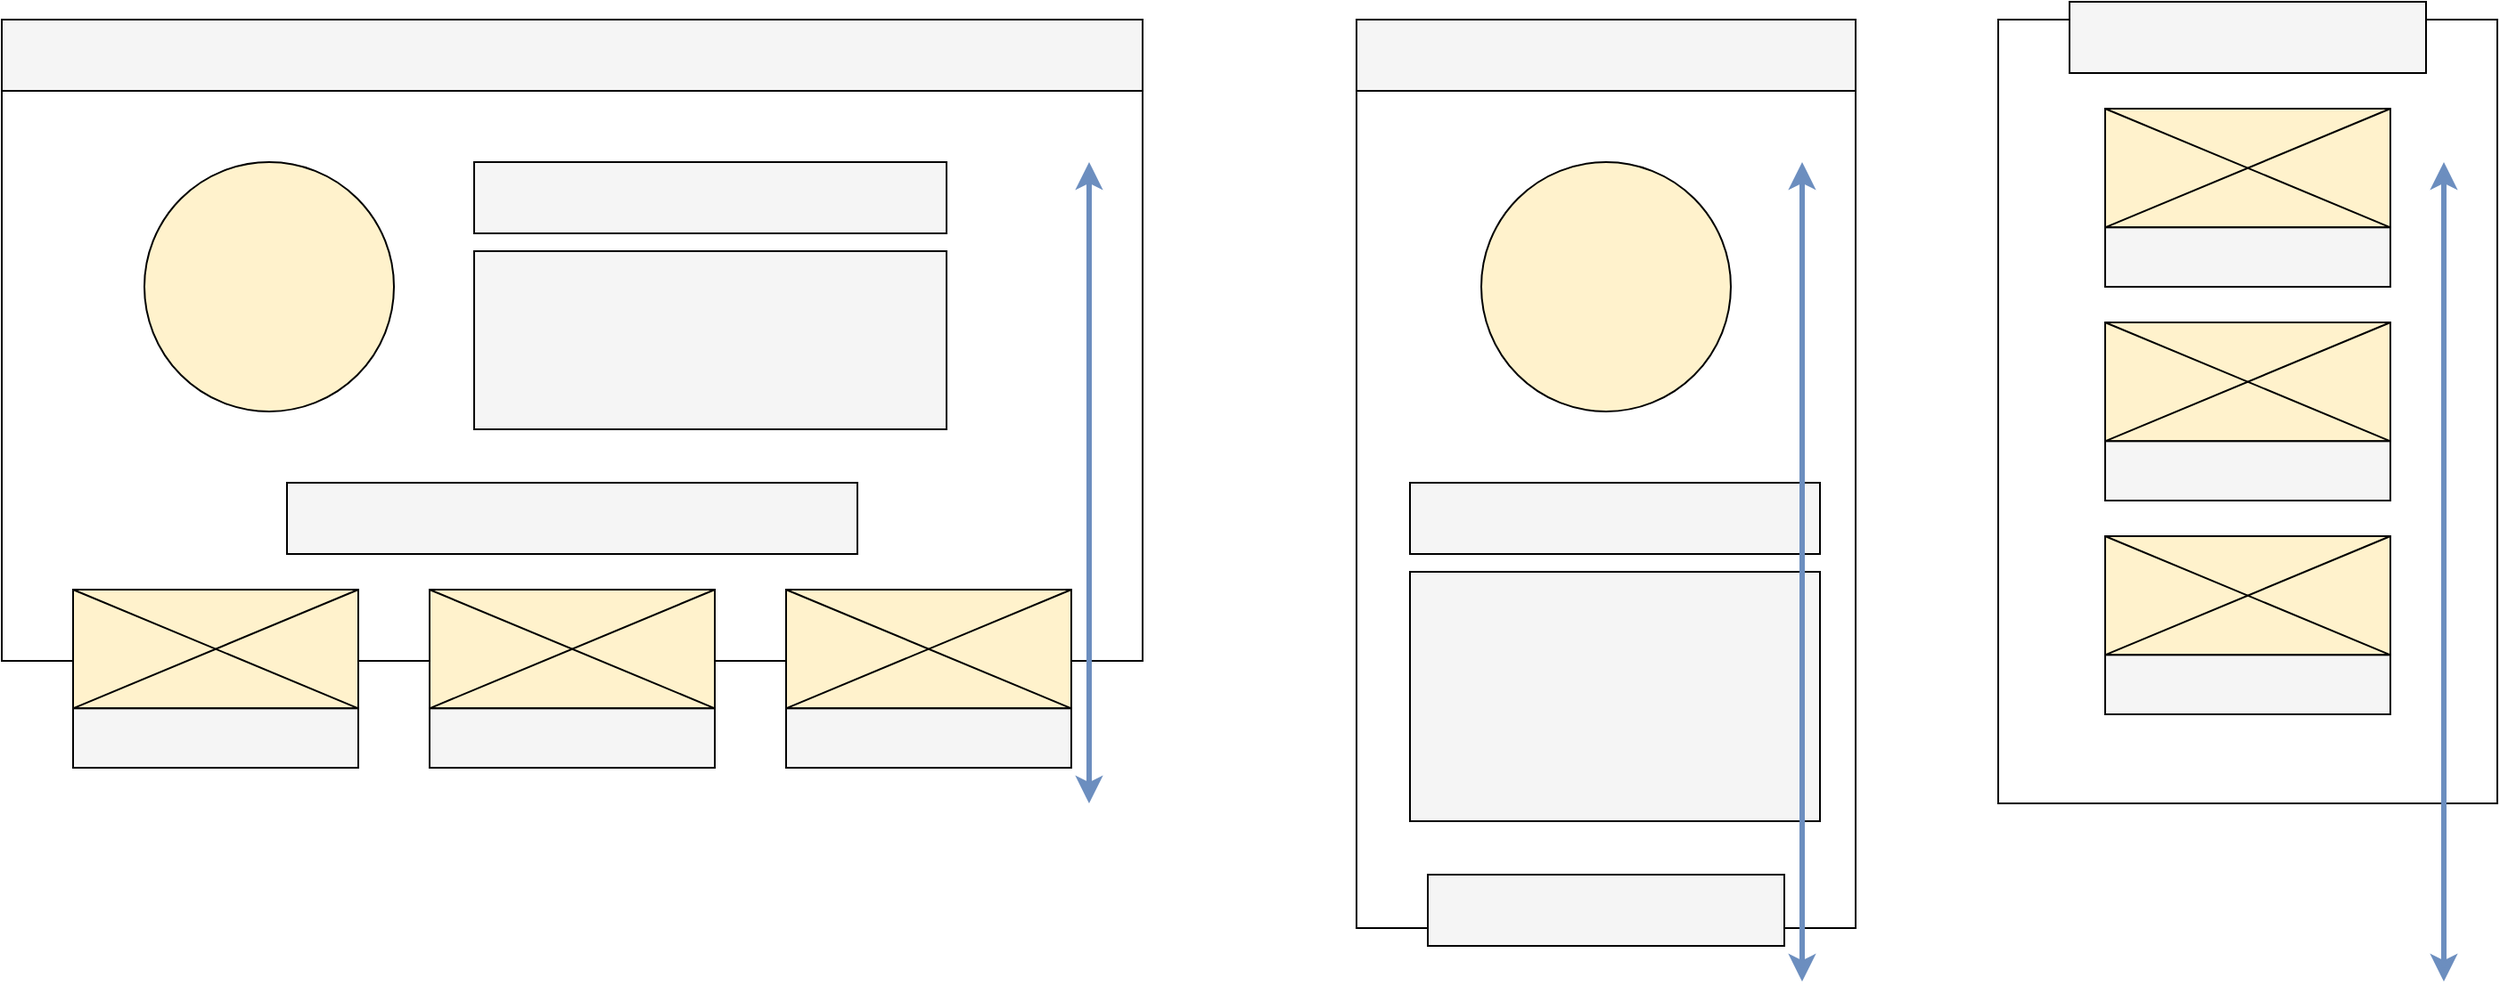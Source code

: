 <mxfile version="23.0.2" type="device" pages="4">
  <diagram name="Home" id="rgl8ufUij3wwAr2BmUFq">
    <mxGraphModel dx="1593" dy="929" grid="0" gridSize="10" guides="1" tooltips="1" connect="1" arrows="1" fold="1" page="0" pageScale="1" pageWidth="1169" pageHeight="827" math="0" shadow="0">
      <root>
        <mxCell id="0" />
        <mxCell id="1" parent="0" />
        <mxCell id="qqLGKBWdwm007KKXgvy--1" value="" style="rounded=0;whiteSpace=wrap;html=1;" vertex="1" parent="1">
          <mxGeometry x="80" y="40" width="640" height="360" as="geometry" />
        </mxCell>
        <mxCell id="qqLGKBWdwm007KKXgvy--6" value="" style="ellipse;whiteSpace=wrap;html=1;aspect=fixed;fillColor=#fff2cc;strokeColor=default;" vertex="1" parent="1">
          <mxGeometry x="160" y="120" width="140" height="140" as="geometry" />
        </mxCell>
        <mxCell id="qqLGKBWdwm007KKXgvy--8" value="" style="rounded=0;whiteSpace=wrap;html=1;fillColor=#f5f5f5;fontColor=#333333;strokeColor=default;" vertex="1" parent="1">
          <mxGeometry x="345" y="170" width="265" height="100" as="geometry" />
        </mxCell>
        <mxCell id="qqLGKBWdwm007KKXgvy--9" value="" style="rounded=0;whiteSpace=wrap;html=1;fillColor=#f5f5f5;fontColor=#333333;strokeColor=default;" vertex="1" parent="1">
          <mxGeometry x="345" y="120" width="265" height="40" as="geometry" />
        </mxCell>
        <mxCell id="qqLGKBWdwm007KKXgvy--15" value="" style="group" vertex="1" connectable="0" parent="1">
          <mxGeometry x="120" y="360" width="160" height="100" as="geometry" />
        </mxCell>
        <mxCell id="qqLGKBWdwm007KKXgvy--10" value="" style="group" vertex="1" connectable="0" parent="qqLGKBWdwm007KKXgvy--15">
          <mxGeometry width="160" height="66.667" as="geometry" />
        </mxCell>
        <mxCell id="qqLGKBWdwm007KKXgvy--11" value="" style="rounded=0;whiteSpace=wrap;html=1;fillColor=#fff2cc;strokeColor=default;" vertex="1" parent="qqLGKBWdwm007KKXgvy--10">
          <mxGeometry width="160" height="66.667" as="geometry" />
        </mxCell>
        <mxCell id="qqLGKBWdwm007KKXgvy--12" value="" style="endArrow=none;html=1;rounded=0;" edge="1" parent="qqLGKBWdwm007KKXgvy--10">
          <mxGeometry width="50" height="50" relative="1" as="geometry">
            <mxPoint y="66.667" as="sourcePoint" />
            <mxPoint x="160" as="targetPoint" />
          </mxGeometry>
        </mxCell>
        <mxCell id="qqLGKBWdwm007KKXgvy--13" value="" style="endArrow=none;html=1;rounded=0;" edge="1" parent="qqLGKBWdwm007KKXgvy--10">
          <mxGeometry width="50" height="50" relative="1" as="geometry">
            <mxPoint as="sourcePoint" />
            <mxPoint x="160" y="66.667" as="targetPoint" />
          </mxGeometry>
        </mxCell>
        <mxCell id="qqLGKBWdwm007KKXgvy--14" value="" style="rounded=0;whiteSpace=wrap;html=1;fillColor=#f5f5f5;fontColor=#333333;strokeColor=default;" vertex="1" parent="qqLGKBWdwm007KKXgvy--15">
          <mxGeometry y="66.667" width="160" height="33.333" as="geometry" />
        </mxCell>
        <mxCell id="qqLGKBWdwm007KKXgvy--16" value="" style="group" vertex="1" connectable="0" parent="1">
          <mxGeometry x="320" y="360" width="160" height="100" as="geometry" />
        </mxCell>
        <mxCell id="qqLGKBWdwm007KKXgvy--17" value="" style="group" vertex="1" connectable="0" parent="qqLGKBWdwm007KKXgvy--16">
          <mxGeometry width="160" height="66.667" as="geometry" />
        </mxCell>
        <mxCell id="qqLGKBWdwm007KKXgvy--18" value="" style="rounded=0;whiteSpace=wrap;html=1;fillColor=#fff2cc;strokeColor=default;" vertex="1" parent="qqLGKBWdwm007KKXgvy--17">
          <mxGeometry width="160" height="66.667" as="geometry" />
        </mxCell>
        <mxCell id="qqLGKBWdwm007KKXgvy--19" value="" style="endArrow=none;html=1;rounded=0;" edge="1" parent="qqLGKBWdwm007KKXgvy--17">
          <mxGeometry width="50" height="50" relative="1" as="geometry">
            <mxPoint y="66.667" as="sourcePoint" />
            <mxPoint x="160" as="targetPoint" />
          </mxGeometry>
        </mxCell>
        <mxCell id="qqLGKBWdwm007KKXgvy--20" value="" style="endArrow=none;html=1;rounded=0;" edge="1" parent="qqLGKBWdwm007KKXgvy--17">
          <mxGeometry width="50" height="50" relative="1" as="geometry">
            <mxPoint as="sourcePoint" />
            <mxPoint x="160" y="66.667" as="targetPoint" />
          </mxGeometry>
        </mxCell>
        <mxCell id="qqLGKBWdwm007KKXgvy--21" value="" style="rounded=0;whiteSpace=wrap;html=1;fillColor=#f5f5f5;fontColor=#333333;strokeColor=default;" vertex="1" parent="qqLGKBWdwm007KKXgvy--16">
          <mxGeometry y="66.667" width="160" height="33.333" as="geometry" />
        </mxCell>
        <mxCell id="qqLGKBWdwm007KKXgvy--22" value="" style="group" vertex="1" connectable="0" parent="1">
          <mxGeometry x="520" y="360" width="160" height="100" as="geometry" />
        </mxCell>
        <mxCell id="qqLGKBWdwm007KKXgvy--23" value="" style="group" vertex="1" connectable="0" parent="qqLGKBWdwm007KKXgvy--22">
          <mxGeometry width="160" height="66.667" as="geometry" />
        </mxCell>
        <mxCell id="qqLGKBWdwm007KKXgvy--24" value="" style="rounded=0;whiteSpace=wrap;html=1;fillColor=#fff2cc;strokeColor=default;" vertex="1" parent="qqLGKBWdwm007KKXgvy--23">
          <mxGeometry width="160" height="66.667" as="geometry" />
        </mxCell>
        <mxCell id="qqLGKBWdwm007KKXgvy--25" value="" style="endArrow=none;html=1;rounded=0;" edge="1" parent="qqLGKBWdwm007KKXgvy--23">
          <mxGeometry width="50" height="50" relative="1" as="geometry">
            <mxPoint y="66.667" as="sourcePoint" />
            <mxPoint x="160" as="targetPoint" />
          </mxGeometry>
        </mxCell>
        <mxCell id="qqLGKBWdwm007KKXgvy--26" value="" style="endArrow=none;html=1;rounded=0;" edge="1" parent="qqLGKBWdwm007KKXgvy--23">
          <mxGeometry width="50" height="50" relative="1" as="geometry">
            <mxPoint as="sourcePoint" />
            <mxPoint x="160" y="66.667" as="targetPoint" />
          </mxGeometry>
        </mxCell>
        <mxCell id="qqLGKBWdwm007KKXgvy--27" value="" style="rounded=0;whiteSpace=wrap;html=1;fillColor=#f5f5f5;fontColor=#333333;strokeColor=default;" vertex="1" parent="qqLGKBWdwm007KKXgvy--22">
          <mxGeometry y="66.667" width="160" height="33.333" as="geometry" />
        </mxCell>
        <mxCell id="qqLGKBWdwm007KKXgvy--28" value="" style="rounded=0;whiteSpace=wrap;html=1;fillColor=#f5f5f5;fontColor=#333333;strokeColor=default;" vertex="1" parent="1">
          <mxGeometry x="80" y="40" width="640" height="40" as="geometry" />
        </mxCell>
        <mxCell id="JnsY3XRmOZip7RWGj5CE-1" value="" style="rounded=0;whiteSpace=wrap;html=1;fillColor=#f5f5f5;fontColor=#333333;strokeColor=default;" vertex="1" parent="1">
          <mxGeometry x="840" y="40" width="280" height="40" as="geometry" />
        </mxCell>
        <mxCell id="JnsY3XRmOZip7RWGj5CE-2" value="" style="rounded=0;whiteSpace=wrap;html=1;" vertex="1" parent="1">
          <mxGeometry x="840" y="80" width="280" height="470" as="geometry" />
        </mxCell>
        <mxCell id="JnsY3XRmOZip7RWGj5CE-3" value="" style="ellipse;whiteSpace=wrap;html=1;aspect=fixed;fillColor=#fff2cc;strokeColor=default;" vertex="1" parent="1">
          <mxGeometry x="910" y="120" width="140" height="140" as="geometry" />
        </mxCell>
        <mxCell id="JnsY3XRmOZip7RWGj5CE-4" value="" style="rounded=0;whiteSpace=wrap;html=1;fillColor=#f5f5f5;fontColor=#333333;strokeColor=default;" vertex="1" parent="1">
          <mxGeometry x="870" y="350" width="230" height="140" as="geometry" />
        </mxCell>
        <mxCell id="JnsY3XRmOZip7RWGj5CE-5" value="" style="rounded=0;whiteSpace=wrap;html=1;fillColor=#f5f5f5;fontColor=#333333;strokeColor=default;" vertex="1" parent="1">
          <mxGeometry x="870" y="300" width="230" height="40" as="geometry" />
        </mxCell>
        <mxCell id="upsQFDcetkco1798Moxa-1" value="" style="rounded=0;whiteSpace=wrap;html=1;fillColor=#f5f5f5;fontColor=#333333;strokeColor=default;" vertex="1" parent="1">
          <mxGeometry x="240" y="300" width="320" height="40" as="geometry" />
        </mxCell>
        <mxCell id="cgk91giQgIbzmtQcjHrw-1" value="" style="rounded=0;whiteSpace=wrap;html=1;fillColor=#f5f5f5;fontColor=#333333;strokeColor=default;" vertex="1" parent="1">
          <mxGeometry x="880" y="520" width="200" height="40" as="geometry" />
        </mxCell>
        <mxCell id="cgk91giQgIbzmtQcjHrw-15" value="" style="rounded=0;whiteSpace=wrap;html=1;" vertex="1" parent="1">
          <mxGeometry x="1200" y="40" width="280" height="440" as="geometry" />
        </mxCell>
        <mxCell id="cgk91giQgIbzmtQcjHrw-20" value="" style="group" vertex="1" connectable="0" parent="1">
          <mxGeometry x="1260" y="90" width="160" height="100" as="geometry" />
        </mxCell>
        <mxCell id="cgk91giQgIbzmtQcjHrw-21" value="" style="group" vertex="1" connectable="0" parent="cgk91giQgIbzmtQcjHrw-20">
          <mxGeometry width="160" height="66.667" as="geometry" />
        </mxCell>
        <mxCell id="cgk91giQgIbzmtQcjHrw-22" value="" style="rounded=0;whiteSpace=wrap;html=1;fillColor=#fff2cc;strokeColor=default;" vertex="1" parent="cgk91giQgIbzmtQcjHrw-21">
          <mxGeometry width="160" height="66.667" as="geometry" />
        </mxCell>
        <mxCell id="cgk91giQgIbzmtQcjHrw-23" value="" style="endArrow=none;html=1;rounded=0;" edge="1" parent="cgk91giQgIbzmtQcjHrw-21">
          <mxGeometry width="50" height="50" relative="1" as="geometry">
            <mxPoint y="66.667" as="sourcePoint" />
            <mxPoint x="160" as="targetPoint" />
          </mxGeometry>
        </mxCell>
        <mxCell id="cgk91giQgIbzmtQcjHrw-24" value="" style="endArrow=none;html=1;rounded=0;" edge="1" parent="cgk91giQgIbzmtQcjHrw-21">
          <mxGeometry width="50" height="50" relative="1" as="geometry">
            <mxPoint as="sourcePoint" />
            <mxPoint x="160" y="66.667" as="targetPoint" />
          </mxGeometry>
        </mxCell>
        <mxCell id="cgk91giQgIbzmtQcjHrw-25" value="" style="rounded=0;whiteSpace=wrap;html=1;fillColor=#f5f5f5;fontColor=#333333;strokeColor=default;" vertex="1" parent="cgk91giQgIbzmtQcjHrw-20">
          <mxGeometry y="66.667" width="160" height="33.333" as="geometry" />
        </mxCell>
        <mxCell id="cgk91giQgIbzmtQcjHrw-26" value="" style="rounded=0;whiteSpace=wrap;html=1;fillColor=#f5f5f5;fontColor=#333333;strokeColor=default;" vertex="1" parent="1">
          <mxGeometry x="1240" y="30" width="200" height="40" as="geometry" />
        </mxCell>
        <mxCell id="cgk91giQgIbzmtQcjHrw-27" value="" style="group" vertex="1" connectable="0" parent="1">
          <mxGeometry x="1260" y="210" width="160" height="100" as="geometry" />
        </mxCell>
        <mxCell id="cgk91giQgIbzmtQcjHrw-28" value="" style="group" vertex="1" connectable="0" parent="cgk91giQgIbzmtQcjHrw-27">
          <mxGeometry width="160" height="66.667" as="geometry" />
        </mxCell>
        <mxCell id="cgk91giQgIbzmtQcjHrw-29" value="" style="rounded=0;whiteSpace=wrap;html=1;fillColor=#fff2cc;strokeColor=default;" vertex="1" parent="cgk91giQgIbzmtQcjHrw-28">
          <mxGeometry width="160" height="66.667" as="geometry" />
        </mxCell>
        <mxCell id="cgk91giQgIbzmtQcjHrw-30" value="" style="endArrow=none;html=1;rounded=0;" edge="1" parent="cgk91giQgIbzmtQcjHrw-28">
          <mxGeometry width="50" height="50" relative="1" as="geometry">
            <mxPoint y="66.667" as="sourcePoint" />
            <mxPoint x="160" as="targetPoint" />
          </mxGeometry>
        </mxCell>
        <mxCell id="cgk91giQgIbzmtQcjHrw-31" value="" style="endArrow=none;html=1;rounded=0;" edge="1" parent="cgk91giQgIbzmtQcjHrw-28">
          <mxGeometry width="50" height="50" relative="1" as="geometry">
            <mxPoint as="sourcePoint" />
            <mxPoint x="160" y="66.667" as="targetPoint" />
          </mxGeometry>
        </mxCell>
        <mxCell id="cgk91giQgIbzmtQcjHrw-32" value="" style="rounded=0;whiteSpace=wrap;html=1;fillColor=#f5f5f5;fontColor=#333333;strokeColor=default;" vertex="1" parent="cgk91giQgIbzmtQcjHrw-27">
          <mxGeometry y="66.667" width="160" height="33.333" as="geometry" />
        </mxCell>
        <mxCell id="cgk91giQgIbzmtQcjHrw-33" value="" style="group" vertex="1" connectable="0" parent="1">
          <mxGeometry x="1260" y="330" width="160" height="100" as="geometry" />
        </mxCell>
        <mxCell id="cgk91giQgIbzmtQcjHrw-34" value="" style="group" vertex="1" connectable="0" parent="cgk91giQgIbzmtQcjHrw-33">
          <mxGeometry width="160" height="66.667" as="geometry" />
        </mxCell>
        <mxCell id="cgk91giQgIbzmtQcjHrw-35" value="" style="rounded=0;whiteSpace=wrap;html=1;fillColor=#fff2cc;strokeColor=default;" vertex="1" parent="cgk91giQgIbzmtQcjHrw-34">
          <mxGeometry width="160" height="66.667" as="geometry" />
        </mxCell>
        <mxCell id="cgk91giQgIbzmtQcjHrw-36" value="" style="endArrow=none;html=1;rounded=0;" edge="1" parent="cgk91giQgIbzmtQcjHrw-34">
          <mxGeometry width="50" height="50" relative="1" as="geometry">
            <mxPoint y="66.667" as="sourcePoint" />
            <mxPoint x="160" as="targetPoint" />
          </mxGeometry>
        </mxCell>
        <mxCell id="cgk91giQgIbzmtQcjHrw-37" value="" style="endArrow=none;html=1;rounded=0;" edge="1" parent="cgk91giQgIbzmtQcjHrw-34">
          <mxGeometry width="50" height="50" relative="1" as="geometry">
            <mxPoint as="sourcePoint" />
            <mxPoint x="160" y="66.667" as="targetPoint" />
          </mxGeometry>
        </mxCell>
        <mxCell id="cgk91giQgIbzmtQcjHrw-38" value="" style="rounded=0;whiteSpace=wrap;html=1;fillColor=#f5f5f5;fontColor=#333333;strokeColor=default;" vertex="1" parent="cgk91giQgIbzmtQcjHrw-33">
          <mxGeometry y="66.667" width="160" height="33.333" as="geometry" />
        </mxCell>
        <mxCell id="cgk91giQgIbzmtQcjHrw-40" value="" style="endArrow=classic;startArrow=classic;html=1;rounded=0;fillColor=#dae8fc;strokeColor=#6c8ebf;strokeWidth=3;" edge="1" parent="1">
          <mxGeometry width="50" height="50" relative="1" as="geometry">
            <mxPoint x="1090" y="580" as="sourcePoint" />
            <mxPoint x="1090" y="120" as="targetPoint" />
          </mxGeometry>
        </mxCell>
        <mxCell id="cgk91giQgIbzmtQcjHrw-41" value="" style="endArrow=classic;startArrow=classic;html=1;rounded=0;fillColor=#dae8fc;strokeColor=#6c8ebf;strokeWidth=3;" edge="1" parent="1">
          <mxGeometry width="50" height="50" relative="1" as="geometry">
            <mxPoint x="1450" y="580" as="sourcePoint" />
            <mxPoint x="1450" y="120" as="targetPoint" />
          </mxGeometry>
        </mxCell>
        <mxCell id="cgk91giQgIbzmtQcjHrw-42" value="" style="endArrow=classic;startArrow=classic;html=1;rounded=0;fillColor=#dae8fc;strokeColor=#6c8ebf;strokeWidth=3;" edge="1" parent="1">
          <mxGeometry width="50" height="50" relative="1" as="geometry">
            <mxPoint x="690" y="480" as="sourcePoint" />
            <mxPoint x="690" y="120" as="targetPoint" />
          </mxGeometry>
        </mxCell>
      </root>
    </mxGraphModel>
  </diagram>
  <diagram id="OV8vgC-9E3MYL21c3BR3" name="Projects">
    <mxGraphModel dx="1687" dy="984" grid="1" gridSize="10" guides="1" tooltips="1" connect="1" arrows="1" fold="1" page="1" pageScale="1" pageWidth="1169" pageHeight="827" math="0" shadow="0">
      <root>
        <mxCell id="0" />
        <mxCell id="1" parent="0" />
        <mxCell id="Wci3CiGm1xmGibPQf-Mp-1" value="" style="rounded=0;whiteSpace=wrap;html=1;" vertex="1" parent="1">
          <mxGeometry x="80" y="120" width="640" height="360" as="geometry" />
        </mxCell>
        <mxCell id="Wci3CiGm1xmGibPQf-Mp-23" value="" style="rounded=0;whiteSpace=wrap;html=1;fillColor=#f5f5f5;fontColor=#333333;strokeColor=default;" vertex="1" parent="1">
          <mxGeometry x="80" y="120" width="640" height="40" as="geometry" />
        </mxCell>
        <mxCell id="4gytuEafdw4eIJh5fJrU-1" value="" style="group" vertex="1" connectable="0" parent="1">
          <mxGeometry x="120" y="250" width="160" height="100" as="geometry" />
        </mxCell>
        <mxCell id="4gytuEafdw4eIJh5fJrU-2" value="" style="group" vertex="1" connectable="0" parent="4gytuEafdw4eIJh5fJrU-1">
          <mxGeometry width="160" height="66.667" as="geometry" />
        </mxCell>
        <mxCell id="4gytuEafdw4eIJh5fJrU-3" value="" style="rounded=0;whiteSpace=wrap;html=1;fillColor=#fff2cc;strokeColor=default;" vertex="1" parent="4gytuEafdw4eIJh5fJrU-2">
          <mxGeometry width="160" height="66.667" as="geometry" />
        </mxCell>
        <mxCell id="4gytuEafdw4eIJh5fJrU-4" value="" style="endArrow=none;html=1;rounded=0;" edge="1" parent="4gytuEafdw4eIJh5fJrU-2">
          <mxGeometry width="50" height="50" relative="1" as="geometry">
            <mxPoint y="66.667" as="sourcePoint" />
            <mxPoint x="160" as="targetPoint" />
          </mxGeometry>
        </mxCell>
        <mxCell id="4gytuEafdw4eIJh5fJrU-5" value="" style="endArrow=none;html=1;rounded=0;" edge="1" parent="4gytuEafdw4eIJh5fJrU-2">
          <mxGeometry width="50" height="50" relative="1" as="geometry">
            <mxPoint as="sourcePoint" />
            <mxPoint x="160" y="66.667" as="targetPoint" />
          </mxGeometry>
        </mxCell>
        <mxCell id="4gytuEafdw4eIJh5fJrU-6" value="" style="rounded=0;whiteSpace=wrap;html=1;fillColor=#f5f5f5;fontColor=#333333;strokeColor=default;" vertex="1" parent="4gytuEafdw4eIJh5fJrU-1">
          <mxGeometry y="66.667" width="160" height="33.333" as="geometry" />
        </mxCell>
        <mxCell id="4gytuEafdw4eIJh5fJrU-7" value="" style="group" vertex="1" connectable="0" parent="1">
          <mxGeometry x="320" y="250" width="160" height="100" as="geometry" />
        </mxCell>
        <mxCell id="4gytuEafdw4eIJh5fJrU-8" value="" style="group" vertex="1" connectable="0" parent="4gytuEafdw4eIJh5fJrU-7">
          <mxGeometry width="160" height="66.667" as="geometry" />
        </mxCell>
        <mxCell id="4gytuEafdw4eIJh5fJrU-9" value="" style="rounded=0;whiteSpace=wrap;html=1;fillColor=#fff2cc;strokeColor=default;" vertex="1" parent="4gytuEafdw4eIJh5fJrU-8">
          <mxGeometry width="160" height="66.667" as="geometry" />
        </mxCell>
        <mxCell id="4gytuEafdw4eIJh5fJrU-10" value="" style="endArrow=none;html=1;rounded=0;" edge="1" parent="4gytuEafdw4eIJh5fJrU-8">
          <mxGeometry width="50" height="50" relative="1" as="geometry">
            <mxPoint y="66.667" as="sourcePoint" />
            <mxPoint x="160" as="targetPoint" />
          </mxGeometry>
        </mxCell>
        <mxCell id="4gytuEafdw4eIJh5fJrU-11" value="" style="endArrow=none;html=1;rounded=0;" edge="1" parent="4gytuEafdw4eIJh5fJrU-8">
          <mxGeometry width="50" height="50" relative="1" as="geometry">
            <mxPoint as="sourcePoint" />
            <mxPoint x="160" y="66.667" as="targetPoint" />
          </mxGeometry>
        </mxCell>
        <mxCell id="4gytuEafdw4eIJh5fJrU-12" value="" style="rounded=0;whiteSpace=wrap;html=1;fillColor=#f5f5f5;fontColor=#333333;strokeColor=default;" vertex="1" parent="4gytuEafdw4eIJh5fJrU-7">
          <mxGeometry y="66.667" width="160" height="33.333" as="geometry" />
        </mxCell>
        <mxCell id="4gytuEafdw4eIJh5fJrU-13" value="" style="group" vertex="1" connectable="0" parent="1">
          <mxGeometry x="520" y="250" width="160" height="100" as="geometry" />
        </mxCell>
        <mxCell id="4gytuEafdw4eIJh5fJrU-14" value="" style="group" vertex="1" connectable="0" parent="4gytuEafdw4eIJh5fJrU-13">
          <mxGeometry width="160" height="66.667" as="geometry" />
        </mxCell>
        <mxCell id="4gytuEafdw4eIJh5fJrU-15" value="" style="rounded=0;whiteSpace=wrap;html=1;fillColor=#fff2cc;strokeColor=default;" vertex="1" parent="4gytuEafdw4eIJh5fJrU-14">
          <mxGeometry width="160" height="66.667" as="geometry" />
        </mxCell>
        <mxCell id="4gytuEafdw4eIJh5fJrU-16" value="" style="endArrow=none;html=1;rounded=0;" edge="1" parent="4gytuEafdw4eIJh5fJrU-14">
          <mxGeometry width="50" height="50" relative="1" as="geometry">
            <mxPoint y="66.667" as="sourcePoint" />
            <mxPoint x="160" as="targetPoint" />
          </mxGeometry>
        </mxCell>
        <mxCell id="4gytuEafdw4eIJh5fJrU-17" value="" style="endArrow=none;html=1;rounded=0;" edge="1" parent="4gytuEafdw4eIJh5fJrU-14">
          <mxGeometry width="50" height="50" relative="1" as="geometry">
            <mxPoint as="sourcePoint" />
            <mxPoint x="160" y="66.667" as="targetPoint" />
          </mxGeometry>
        </mxCell>
        <mxCell id="4gytuEafdw4eIJh5fJrU-18" value="" style="rounded=0;whiteSpace=wrap;html=1;fillColor=#f5f5f5;fontColor=#333333;strokeColor=default;" vertex="1" parent="4gytuEafdw4eIJh5fJrU-13">
          <mxGeometry y="66.667" width="160" height="33.333" as="geometry" />
        </mxCell>
        <mxCell id="4gytuEafdw4eIJh5fJrU-19" value="" style="group" vertex="1" connectable="0" parent="1">
          <mxGeometry x="120" y="390" width="160" height="100" as="geometry" />
        </mxCell>
        <mxCell id="4gytuEafdw4eIJh5fJrU-20" value="" style="group" vertex="1" connectable="0" parent="4gytuEafdw4eIJh5fJrU-19">
          <mxGeometry width="160" height="66.667" as="geometry" />
        </mxCell>
        <mxCell id="4gytuEafdw4eIJh5fJrU-21" value="" style="rounded=0;whiteSpace=wrap;html=1;fillColor=#fff2cc;strokeColor=default;" vertex="1" parent="4gytuEafdw4eIJh5fJrU-20">
          <mxGeometry width="160" height="66.667" as="geometry" />
        </mxCell>
        <mxCell id="4gytuEafdw4eIJh5fJrU-22" value="" style="endArrow=none;html=1;rounded=0;" edge="1" parent="4gytuEafdw4eIJh5fJrU-20">
          <mxGeometry width="50" height="50" relative="1" as="geometry">
            <mxPoint y="66.667" as="sourcePoint" />
            <mxPoint x="160" as="targetPoint" />
          </mxGeometry>
        </mxCell>
        <mxCell id="4gytuEafdw4eIJh5fJrU-23" value="" style="endArrow=none;html=1;rounded=0;" edge="1" parent="4gytuEafdw4eIJh5fJrU-20">
          <mxGeometry width="50" height="50" relative="1" as="geometry">
            <mxPoint as="sourcePoint" />
            <mxPoint x="160" y="66.667" as="targetPoint" />
          </mxGeometry>
        </mxCell>
        <mxCell id="4gytuEafdw4eIJh5fJrU-24" value="" style="rounded=0;whiteSpace=wrap;html=1;fillColor=#f5f5f5;fontColor=#333333;strokeColor=default;" vertex="1" parent="4gytuEafdw4eIJh5fJrU-19">
          <mxGeometry y="66.667" width="160" height="33.333" as="geometry" />
        </mxCell>
        <mxCell id="4gytuEafdw4eIJh5fJrU-25" value="" style="group" vertex="1" connectable="0" parent="1">
          <mxGeometry x="320" y="390" width="160" height="100" as="geometry" />
        </mxCell>
        <mxCell id="4gytuEafdw4eIJh5fJrU-26" value="" style="group" vertex="1" connectable="0" parent="4gytuEafdw4eIJh5fJrU-25">
          <mxGeometry width="160" height="66.667" as="geometry" />
        </mxCell>
        <mxCell id="4gytuEafdw4eIJh5fJrU-27" value="" style="rounded=0;whiteSpace=wrap;html=1;fillColor=#fff2cc;strokeColor=default;" vertex="1" parent="4gytuEafdw4eIJh5fJrU-26">
          <mxGeometry width="160" height="66.667" as="geometry" />
        </mxCell>
        <mxCell id="4gytuEafdw4eIJh5fJrU-28" value="" style="endArrow=none;html=1;rounded=0;" edge="1" parent="4gytuEafdw4eIJh5fJrU-26">
          <mxGeometry width="50" height="50" relative="1" as="geometry">
            <mxPoint y="66.667" as="sourcePoint" />
            <mxPoint x="160" as="targetPoint" />
          </mxGeometry>
        </mxCell>
        <mxCell id="4gytuEafdw4eIJh5fJrU-29" value="" style="endArrow=none;html=1;rounded=0;" edge="1" parent="4gytuEafdw4eIJh5fJrU-26">
          <mxGeometry width="50" height="50" relative="1" as="geometry">
            <mxPoint as="sourcePoint" />
            <mxPoint x="160" y="66.667" as="targetPoint" />
          </mxGeometry>
        </mxCell>
        <mxCell id="4gytuEafdw4eIJh5fJrU-30" value="" style="rounded=0;whiteSpace=wrap;html=1;fillColor=#f5f5f5;fontColor=#333333;strokeColor=default;" vertex="1" parent="4gytuEafdw4eIJh5fJrU-25">
          <mxGeometry y="66.667" width="160" height="33.333" as="geometry" />
        </mxCell>
        <mxCell id="4gytuEafdw4eIJh5fJrU-31" value="" style="group" vertex="1" connectable="0" parent="1">
          <mxGeometry x="520" y="390" width="160" height="100" as="geometry" />
        </mxCell>
        <mxCell id="4gytuEafdw4eIJh5fJrU-32" value="" style="group" vertex="1" connectable="0" parent="4gytuEafdw4eIJh5fJrU-31">
          <mxGeometry width="160" height="66.667" as="geometry" />
        </mxCell>
        <mxCell id="4gytuEafdw4eIJh5fJrU-33" value="" style="rounded=0;whiteSpace=wrap;html=1;fillColor=#fff2cc;strokeColor=default;" vertex="1" parent="4gytuEafdw4eIJh5fJrU-32">
          <mxGeometry width="160" height="66.667" as="geometry" />
        </mxCell>
        <mxCell id="4gytuEafdw4eIJh5fJrU-34" value="" style="endArrow=none;html=1;rounded=0;" edge="1" parent="4gytuEafdw4eIJh5fJrU-32">
          <mxGeometry width="50" height="50" relative="1" as="geometry">
            <mxPoint y="66.667" as="sourcePoint" />
            <mxPoint x="160" as="targetPoint" />
          </mxGeometry>
        </mxCell>
        <mxCell id="4gytuEafdw4eIJh5fJrU-35" value="" style="endArrow=none;html=1;rounded=0;" edge="1" parent="4gytuEafdw4eIJh5fJrU-32">
          <mxGeometry width="50" height="50" relative="1" as="geometry">
            <mxPoint as="sourcePoint" />
            <mxPoint x="160" y="66.667" as="targetPoint" />
          </mxGeometry>
        </mxCell>
        <mxCell id="4gytuEafdw4eIJh5fJrU-36" value="" style="rounded=0;whiteSpace=wrap;html=1;fillColor=#f5f5f5;fontColor=#333333;strokeColor=default;" vertex="1" parent="4gytuEafdw4eIJh5fJrU-31">
          <mxGeometry y="66.667" width="160" height="33.333" as="geometry" />
        </mxCell>
        <mxCell id="4gytuEafdw4eIJh5fJrU-37" value="" style="rounded=0;whiteSpace=wrap;html=1;fillColor=#f5f5f5;fontColor=#333333;strokeColor=default;" vertex="1" parent="1">
          <mxGeometry x="240" y="180" width="320" height="40" as="geometry" />
        </mxCell>
        <mxCell id="PU-30czxZWV6hY45WK5M-1" value="" style="endArrow=classic;startArrow=classic;html=1;rounded=0;fillColor=#dae8fc;strokeColor=#6c8ebf;strokeWidth=3;" edge="1" parent="1">
          <mxGeometry width="50" height="50" relative="1" as="geometry">
            <mxPoint x="690" y="520" as="sourcePoint" />
            <mxPoint x="690" y="180" as="targetPoint" />
          </mxGeometry>
        </mxCell>
        <mxCell id="s9hv3354p3Cu9Nluo98H-1" value="" style="rounded=0;whiteSpace=wrap;html=1;fillColor=#f5f5f5;fontColor=#333333;strokeColor=default;" vertex="1" parent="1">
          <mxGeometry x="840" y="120" width="280" height="40" as="geometry" />
        </mxCell>
        <mxCell id="s9hv3354p3Cu9Nluo98H-2" value="" style="rounded=0;whiteSpace=wrap;html=1;" vertex="1" parent="1">
          <mxGeometry x="840" y="160" width="280" height="470" as="geometry" />
        </mxCell>
        <mxCell id="s9hv3354p3Cu9Nluo98H-6" value="" style="rounded=0;whiteSpace=wrap;html=1;fillColor=#f5f5f5;fontColor=#333333;strokeColor=default;" vertex="1" parent="1">
          <mxGeometry x="880" y="190" width="200" height="40" as="geometry" />
        </mxCell>
        <mxCell id="s9hv3354p3Cu9Nluo98H-27" value="" style="endArrow=classic;startArrow=classic;html=1;rounded=0;fillColor=#dae8fc;strokeColor=#6c8ebf;strokeWidth=3;" edge="1" parent="1">
          <mxGeometry width="50" height="50" relative="1" as="geometry">
            <mxPoint x="1090" y="660" as="sourcePoint" />
            <mxPoint x="1090" y="200" as="targetPoint" />
          </mxGeometry>
        </mxCell>
        <mxCell id="s9hv3354p3Cu9Nluo98H-29" value="" style="group" vertex="1" connectable="0" parent="1">
          <mxGeometry x="900" y="250" width="160" height="100" as="geometry" />
        </mxCell>
        <mxCell id="s9hv3354p3Cu9Nluo98H-30" value="" style="group" vertex="1" connectable="0" parent="s9hv3354p3Cu9Nluo98H-29">
          <mxGeometry width="160" height="66.667" as="geometry" />
        </mxCell>
        <mxCell id="s9hv3354p3Cu9Nluo98H-31" value="" style="rounded=0;whiteSpace=wrap;html=1;fillColor=#fff2cc;strokeColor=default;" vertex="1" parent="s9hv3354p3Cu9Nluo98H-30">
          <mxGeometry width="160" height="66.667" as="geometry" />
        </mxCell>
        <mxCell id="s9hv3354p3Cu9Nluo98H-32" value="" style="endArrow=none;html=1;rounded=0;" edge="1" parent="s9hv3354p3Cu9Nluo98H-30">
          <mxGeometry width="50" height="50" relative="1" as="geometry">
            <mxPoint y="66.667" as="sourcePoint" />
            <mxPoint x="160" as="targetPoint" />
          </mxGeometry>
        </mxCell>
        <mxCell id="s9hv3354p3Cu9Nluo98H-33" value="" style="endArrow=none;html=1;rounded=0;" edge="1" parent="s9hv3354p3Cu9Nluo98H-30">
          <mxGeometry width="50" height="50" relative="1" as="geometry">
            <mxPoint as="sourcePoint" />
            <mxPoint x="160" y="66.667" as="targetPoint" />
          </mxGeometry>
        </mxCell>
        <mxCell id="s9hv3354p3Cu9Nluo98H-34" value="" style="rounded=0;whiteSpace=wrap;html=1;fillColor=#f5f5f5;fontColor=#333333;strokeColor=default;" vertex="1" parent="s9hv3354p3Cu9Nluo98H-29">
          <mxGeometry y="66.667" width="160" height="33.333" as="geometry" />
        </mxCell>
        <mxCell id="s9hv3354p3Cu9Nluo98H-35" value="" style="group" vertex="1" connectable="0" parent="1">
          <mxGeometry x="900" y="370" width="160" height="100" as="geometry" />
        </mxCell>
        <mxCell id="s9hv3354p3Cu9Nluo98H-36" value="" style="group" vertex="1" connectable="0" parent="s9hv3354p3Cu9Nluo98H-35">
          <mxGeometry width="160" height="66.667" as="geometry" />
        </mxCell>
        <mxCell id="s9hv3354p3Cu9Nluo98H-37" value="" style="rounded=0;whiteSpace=wrap;html=1;fillColor=#fff2cc;strokeColor=default;" vertex="1" parent="s9hv3354p3Cu9Nluo98H-36">
          <mxGeometry width="160" height="66.667" as="geometry" />
        </mxCell>
        <mxCell id="s9hv3354p3Cu9Nluo98H-38" value="" style="endArrow=none;html=1;rounded=0;" edge="1" parent="s9hv3354p3Cu9Nluo98H-36">
          <mxGeometry width="50" height="50" relative="1" as="geometry">
            <mxPoint y="66.667" as="sourcePoint" />
            <mxPoint x="160" as="targetPoint" />
          </mxGeometry>
        </mxCell>
        <mxCell id="s9hv3354p3Cu9Nluo98H-39" value="" style="endArrow=none;html=1;rounded=0;" edge="1" parent="s9hv3354p3Cu9Nluo98H-36">
          <mxGeometry width="50" height="50" relative="1" as="geometry">
            <mxPoint as="sourcePoint" />
            <mxPoint x="160" y="66.667" as="targetPoint" />
          </mxGeometry>
        </mxCell>
        <mxCell id="s9hv3354p3Cu9Nluo98H-40" value="" style="rounded=0;whiteSpace=wrap;html=1;fillColor=#f5f5f5;fontColor=#333333;strokeColor=default;" vertex="1" parent="s9hv3354p3Cu9Nluo98H-35">
          <mxGeometry y="66.667" width="160" height="33.333" as="geometry" />
        </mxCell>
        <mxCell id="s9hv3354p3Cu9Nluo98H-41" value="" style="group" vertex="1" connectable="0" parent="1">
          <mxGeometry x="900" y="490" width="160" height="100" as="geometry" />
        </mxCell>
        <mxCell id="s9hv3354p3Cu9Nluo98H-42" value="" style="group" vertex="1" connectable="0" parent="s9hv3354p3Cu9Nluo98H-41">
          <mxGeometry width="160" height="66.667" as="geometry" />
        </mxCell>
        <mxCell id="s9hv3354p3Cu9Nluo98H-43" value="" style="rounded=0;whiteSpace=wrap;html=1;fillColor=#fff2cc;strokeColor=default;" vertex="1" parent="s9hv3354p3Cu9Nluo98H-42">
          <mxGeometry width="160" height="66.667" as="geometry" />
        </mxCell>
        <mxCell id="s9hv3354p3Cu9Nluo98H-44" value="" style="endArrow=none;html=1;rounded=0;" edge="1" parent="s9hv3354p3Cu9Nluo98H-42">
          <mxGeometry width="50" height="50" relative="1" as="geometry">
            <mxPoint y="66.667" as="sourcePoint" />
            <mxPoint x="160" as="targetPoint" />
          </mxGeometry>
        </mxCell>
        <mxCell id="s9hv3354p3Cu9Nluo98H-45" value="" style="endArrow=none;html=1;rounded=0;" edge="1" parent="s9hv3354p3Cu9Nluo98H-42">
          <mxGeometry width="50" height="50" relative="1" as="geometry">
            <mxPoint as="sourcePoint" />
            <mxPoint x="160" y="66.667" as="targetPoint" />
          </mxGeometry>
        </mxCell>
        <mxCell id="s9hv3354p3Cu9Nluo98H-46" value="" style="rounded=0;whiteSpace=wrap;html=1;fillColor=#f5f5f5;fontColor=#333333;strokeColor=default;" vertex="1" parent="s9hv3354p3Cu9Nluo98H-41">
          <mxGeometry y="66.667" width="160" height="33.333" as="geometry" />
        </mxCell>
        <mxCell id="s9hv3354p3Cu9Nluo98H-48" value="" style="group" vertex="1" connectable="0" parent="1">
          <mxGeometry x="900" y="610" width="160" height="100" as="geometry" />
        </mxCell>
        <mxCell id="s9hv3354p3Cu9Nluo98H-49" value="" style="group" vertex="1" connectable="0" parent="s9hv3354p3Cu9Nluo98H-48">
          <mxGeometry width="160" height="66.667" as="geometry" />
        </mxCell>
        <mxCell id="s9hv3354p3Cu9Nluo98H-50" value="" style="rounded=0;whiteSpace=wrap;html=1;fillColor=#fff2cc;strokeColor=default;" vertex="1" parent="s9hv3354p3Cu9Nluo98H-49">
          <mxGeometry width="160" height="66.667" as="geometry" />
        </mxCell>
        <mxCell id="s9hv3354p3Cu9Nluo98H-51" value="" style="endArrow=none;html=1;rounded=0;" edge="1" parent="s9hv3354p3Cu9Nluo98H-49">
          <mxGeometry width="50" height="50" relative="1" as="geometry">
            <mxPoint y="66.667" as="sourcePoint" />
            <mxPoint x="160" as="targetPoint" />
          </mxGeometry>
        </mxCell>
        <mxCell id="s9hv3354p3Cu9Nluo98H-52" value="" style="endArrow=none;html=1;rounded=0;" edge="1" parent="s9hv3354p3Cu9Nluo98H-49">
          <mxGeometry width="50" height="50" relative="1" as="geometry">
            <mxPoint as="sourcePoint" />
            <mxPoint x="160" y="66.667" as="targetPoint" />
          </mxGeometry>
        </mxCell>
        <mxCell id="s9hv3354p3Cu9Nluo98H-53" value="" style="rounded=0;whiteSpace=wrap;html=1;fillColor=#f5f5f5;fontColor=#333333;strokeColor=default;" vertex="1" parent="s9hv3354p3Cu9Nluo98H-48">
          <mxGeometry y="66.667" width="160" height="33.333" as="geometry" />
        </mxCell>
      </root>
    </mxGraphModel>
  </diagram>
  <diagram id="g-hUSwDCYcYAp4xhx11g" name="ProjectPage">
    <mxGraphModel dx="2049" dy="1194" grid="1" gridSize="10" guides="1" tooltips="1" connect="1" arrows="1" fold="1" page="1" pageScale="1" pageWidth="1169" pageHeight="827" math="0" shadow="0">
      <root>
        <mxCell id="0" />
        <mxCell id="1" parent="0" />
        <mxCell id="xe9CzU4x-UxWGMqiIaLn-1" value="" style="rounded=0;whiteSpace=wrap;html=1;" vertex="1" parent="1">
          <mxGeometry x="80" y="40" width="640" height="530" as="geometry" />
        </mxCell>
        <mxCell id="xe9CzU4x-UxWGMqiIaLn-3" value="" style="rounded=0;whiteSpace=wrap;html=1;fillColor=#f5f5f5;fontColor=#333333;strokeColor=default;" vertex="1" parent="1">
          <mxGeometry x="130" y="180" width="460" height="100" as="geometry" />
        </mxCell>
        <mxCell id="xe9CzU4x-UxWGMqiIaLn-4" value="" style="rounded=0;whiteSpace=wrap;html=1;fillColor=#f5f5f5;fontColor=#333333;strokeColor=default;" vertex="1" parent="1">
          <mxGeometry x="130" y="120" width="265" height="40" as="geometry" />
        </mxCell>
        <mxCell id="xe9CzU4x-UxWGMqiIaLn-23" value="" style="rounded=0;whiteSpace=wrap;html=1;fillColor=#f5f5f5;fontColor=#333333;strokeColor=default;" vertex="1" parent="1">
          <mxGeometry x="80" y="40" width="640" height="40" as="geometry" />
        </mxCell>
        <mxCell id="Vk7-_-ntPsNYLx4VJYSH-1" value="" style="group" vertex="1" connectable="0" parent="1">
          <mxGeometry x="200" y="300" width="320" height="120" as="geometry" />
        </mxCell>
        <mxCell id="Vk7-_-ntPsNYLx4VJYSH-2" value="" style="rounded=0;whiteSpace=wrap;html=1;fillColor=#fff2cc;strokeColor=default;" vertex="1" parent="Vk7-_-ntPsNYLx4VJYSH-1">
          <mxGeometry width="320" height="120" as="geometry" />
        </mxCell>
        <mxCell id="Vk7-_-ntPsNYLx4VJYSH-3" value="" style="endArrow=none;html=1;rounded=0;" edge="1" parent="Vk7-_-ntPsNYLx4VJYSH-1">
          <mxGeometry width="50" height="50" relative="1" as="geometry">
            <mxPoint y="120" as="sourcePoint" />
            <mxPoint x="320" as="targetPoint" />
          </mxGeometry>
        </mxCell>
        <mxCell id="Vk7-_-ntPsNYLx4VJYSH-4" value="" style="endArrow=none;html=1;rounded=0;" edge="1" parent="Vk7-_-ntPsNYLx4VJYSH-1">
          <mxGeometry width="50" height="50" relative="1" as="geometry">
            <mxPoint as="sourcePoint" />
            <mxPoint x="320" y="120" as="targetPoint" />
          </mxGeometry>
        </mxCell>
        <mxCell id="Vk7-_-ntPsNYLx4VJYSH-5" value="" style="rounded=0;whiteSpace=wrap;html=1;fillColor=#f5f5f5;fontColor=#333333;strokeColor=default;" vertex="1" parent="1">
          <mxGeometry x="130" y="440" width="460" height="100" as="geometry" />
        </mxCell>
        <mxCell id="6BVbcKOJkTsLHvesrFBK-1" value="" style="endArrow=classic;startArrow=classic;html=1;rounded=0;fillColor=#dae8fc;strokeColor=#6c8ebf;strokeWidth=3;" edge="1" parent="1">
          <mxGeometry width="50" height="50" relative="1" as="geometry">
            <mxPoint x="690" y="600" as="sourcePoint" />
            <mxPoint x="690" y="120" as="targetPoint" />
          </mxGeometry>
        </mxCell>
        <mxCell id="tcXCZQ8SVeSW6xJFDNLB-1" value="" style="rounded=0;whiteSpace=wrap;html=1;fillColor=#f5f5f5;fontColor=#333333;strokeColor=default;" vertex="1" parent="1">
          <mxGeometry x="840" y="40" width="280" height="40" as="geometry" />
        </mxCell>
        <mxCell id="tcXCZQ8SVeSW6xJFDNLB-2" value="" style="rounded=0;whiteSpace=wrap;html=1;" vertex="1" parent="1">
          <mxGeometry x="840" y="80" width="280" height="470" as="geometry" />
        </mxCell>
        <mxCell id="tcXCZQ8SVeSW6xJFDNLB-3" value="" style="rounded=0;whiteSpace=wrap;html=1;fillColor=#f5f5f5;fontColor=#333333;strokeColor=default;" vertex="1" parent="1">
          <mxGeometry x="880" y="110" width="200" height="40" as="geometry" />
        </mxCell>
        <mxCell id="tcXCZQ8SVeSW6xJFDNLB-4" value="" style="endArrow=classic;startArrow=classic;html=1;rounded=0;fillColor=#dae8fc;strokeColor=#6c8ebf;strokeWidth=3;" edge="1" parent="1">
          <mxGeometry width="50" height="50" relative="1" as="geometry">
            <mxPoint x="1090" y="580" as="sourcePoint" />
            <mxPoint x="1090" y="120" as="targetPoint" />
          </mxGeometry>
        </mxCell>
        <mxCell id="tcXCZQ8SVeSW6xJFDNLB-29" value="" style="rounded=0;whiteSpace=wrap;html=1;fillColor=#f5f5f5;fontColor=#333333;strokeColor=default;" vertex="1" parent="1">
          <mxGeometry x="880" y="170" width="200" height="150" as="geometry" />
        </mxCell>
        <mxCell id="tcXCZQ8SVeSW6xJFDNLB-30" value="" style="group" vertex="1" connectable="0" parent="1">
          <mxGeometry x="880" y="340" width="200" height="110" as="geometry" />
        </mxCell>
        <mxCell id="tcXCZQ8SVeSW6xJFDNLB-31" value="" style="rounded=0;whiteSpace=wrap;html=1;fillColor=#fff2cc;strokeColor=default;" vertex="1" parent="tcXCZQ8SVeSW6xJFDNLB-30">
          <mxGeometry width="200" height="110" as="geometry" />
        </mxCell>
        <mxCell id="tcXCZQ8SVeSW6xJFDNLB-32" value="" style="endArrow=none;html=1;rounded=0;" edge="1" parent="tcXCZQ8SVeSW6xJFDNLB-30">
          <mxGeometry width="50" height="50" relative="1" as="geometry">
            <mxPoint y="110" as="sourcePoint" />
            <mxPoint x="200" as="targetPoint" />
          </mxGeometry>
        </mxCell>
        <mxCell id="tcXCZQ8SVeSW6xJFDNLB-33" value="" style="endArrow=none;html=1;rounded=0;" edge="1" parent="tcXCZQ8SVeSW6xJFDNLB-30">
          <mxGeometry width="50" height="50" relative="1" as="geometry">
            <mxPoint as="sourcePoint" />
            <mxPoint x="200" y="110" as="targetPoint" />
          </mxGeometry>
        </mxCell>
        <mxCell id="tcXCZQ8SVeSW6xJFDNLB-34" value="" style="rounded=0;whiteSpace=wrap;html=1;fillColor=#f5f5f5;fontColor=#333333;strokeColor=default;" vertex="1" parent="1">
          <mxGeometry x="880" y="470" width="200" height="150" as="geometry" />
        </mxCell>
      </root>
    </mxGraphModel>
  </diagram>
  <diagram id="mPVd1x4S2r3nZ-Zg6iaz" name="Contact">
    <mxGraphModel dx="1687" dy="984" grid="1" gridSize="10" guides="1" tooltips="1" connect="1" arrows="1" fold="1" page="1" pageScale="1" pageWidth="1169" pageHeight="827" math="0" shadow="0">
      <root>
        <mxCell id="0" />
        <mxCell id="1" parent="0" />
        <mxCell id="LSy1mEiDr5sgNR_cj3Ju-1" value="" style="rounded=0;whiteSpace=wrap;html=1;" vertex="1" parent="1">
          <mxGeometry x="80" y="40" width="640" height="360" as="geometry" />
        </mxCell>
        <mxCell id="LSy1mEiDr5sgNR_cj3Ju-2" value="" style="ellipse;whiteSpace=wrap;html=1;aspect=fixed;fillColor=#fff2cc;strokeColor=default;" vertex="1" parent="1">
          <mxGeometry x="160" y="120" width="140" height="140" as="geometry" />
        </mxCell>
        <mxCell id="LSy1mEiDr5sgNR_cj3Ju-3" value="" style="rounded=0;whiteSpace=wrap;html=1;fillColor=#f5f5f5;fontColor=#333333;strokeColor=default;" vertex="1" parent="1">
          <mxGeometry x="345" y="170" width="265" height="100" as="geometry" />
        </mxCell>
        <mxCell id="LSy1mEiDr5sgNR_cj3Ju-4" value="" style="rounded=0;whiteSpace=wrap;html=1;fillColor=#f5f5f5;fontColor=#333333;strokeColor=default;" vertex="1" parent="1">
          <mxGeometry x="345" y="120" width="265" height="40" as="geometry" />
        </mxCell>
        <mxCell id="LSy1mEiDr5sgNR_cj3Ju-23" value="" style="rounded=0;whiteSpace=wrap;html=1;fillColor=#f5f5f5;fontColor=#333333;strokeColor=default;" vertex="1" parent="1">
          <mxGeometry x="80" y="40" width="640" height="40" as="geometry" />
        </mxCell>
        <mxCell id="LSy1mEiDr5sgNR_cj3Ju-25" value="" style="rounded=0;whiteSpace=wrap;html=1;fillColor=#f5f5f5;fontColor=#333333;strokeColor=default;" vertex="1" parent="1">
          <mxGeometry x="345" y="280" width="100" height="30" as="geometry" />
        </mxCell>
        <mxCell id="8QVvnGACDEz6Wj_WIibq-1" value="" style="rounded=0;whiteSpace=wrap;html=1;fillColor=#f5f5f5;fontColor=#333333;strokeColor=default;" vertex="1" parent="1">
          <mxGeometry x="840" y="40" width="280" height="40" as="geometry" />
        </mxCell>
        <mxCell id="8QVvnGACDEz6Wj_WIibq-2" value="" style="rounded=0;whiteSpace=wrap;html=1;" vertex="1" parent="1">
          <mxGeometry x="840" y="80" width="280" height="470" as="geometry" />
        </mxCell>
        <mxCell id="8QVvnGACDEz6Wj_WIibq-3" value="" style="ellipse;whiteSpace=wrap;html=1;aspect=fixed;fillColor=#fff2cc;strokeColor=default;" vertex="1" parent="1">
          <mxGeometry x="910" y="120" width="140" height="140" as="geometry" />
        </mxCell>
        <mxCell id="8QVvnGACDEz6Wj_WIibq-4" value="" style="rounded=0;whiteSpace=wrap;html=1;fillColor=#f5f5f5;fontColor=#333333;strokeColor=default;" vertex="1" parent="1">
          <mxGeometry x="870" y="350" width="230" height="140" as="geometry" />
        </mxCell>
        <mxCell id="8QVvnGACDEz6Wj_WIibq-5" value="" style="rounded=0;whiteSpace=wrap;html=1;fillColor=#f5f5f5;fontColor=#333333;strokeColor=default;" vertex="1" parent="1">
          <mxGeometry x="870" y="300" width="230" height="40" as="geometry" />
        </mxCell>
        <mxCell id="8QVvnGACDEz6Wj_WIibq-7" value="" style="endArrow=classic;startArrow=classic;html=1;rounded=0;fillColor=#dae8fc;strokeColor=#6c8ebf;strokeWidth=3;" edge="1" parent="1">
          <mxGeometry width="50" height="50" relative="1" as="geometry">
            <mxPoint x="1090" y="580" as="sourcePoint" />
            <mxPoint x="1090" y="120" as="targetPoint" />
          </mxGeometry>
        </mxCell>
        <mxCell id="8QVvnGACDEz6Wj_WIibq-8" value="" style="rounded=0;whiteSpace=wrap;html=1;fillColor=#f5f5f5;fontColor=#333333;strokeColor=default;" vertex="1" parent="1">
          <mxGeometry x="930" y="500" width="100" height="30" as="geometry" />
        </mxCell>
      </root>
    </mxGraphModel>
  </diagram>
</mxfile>
